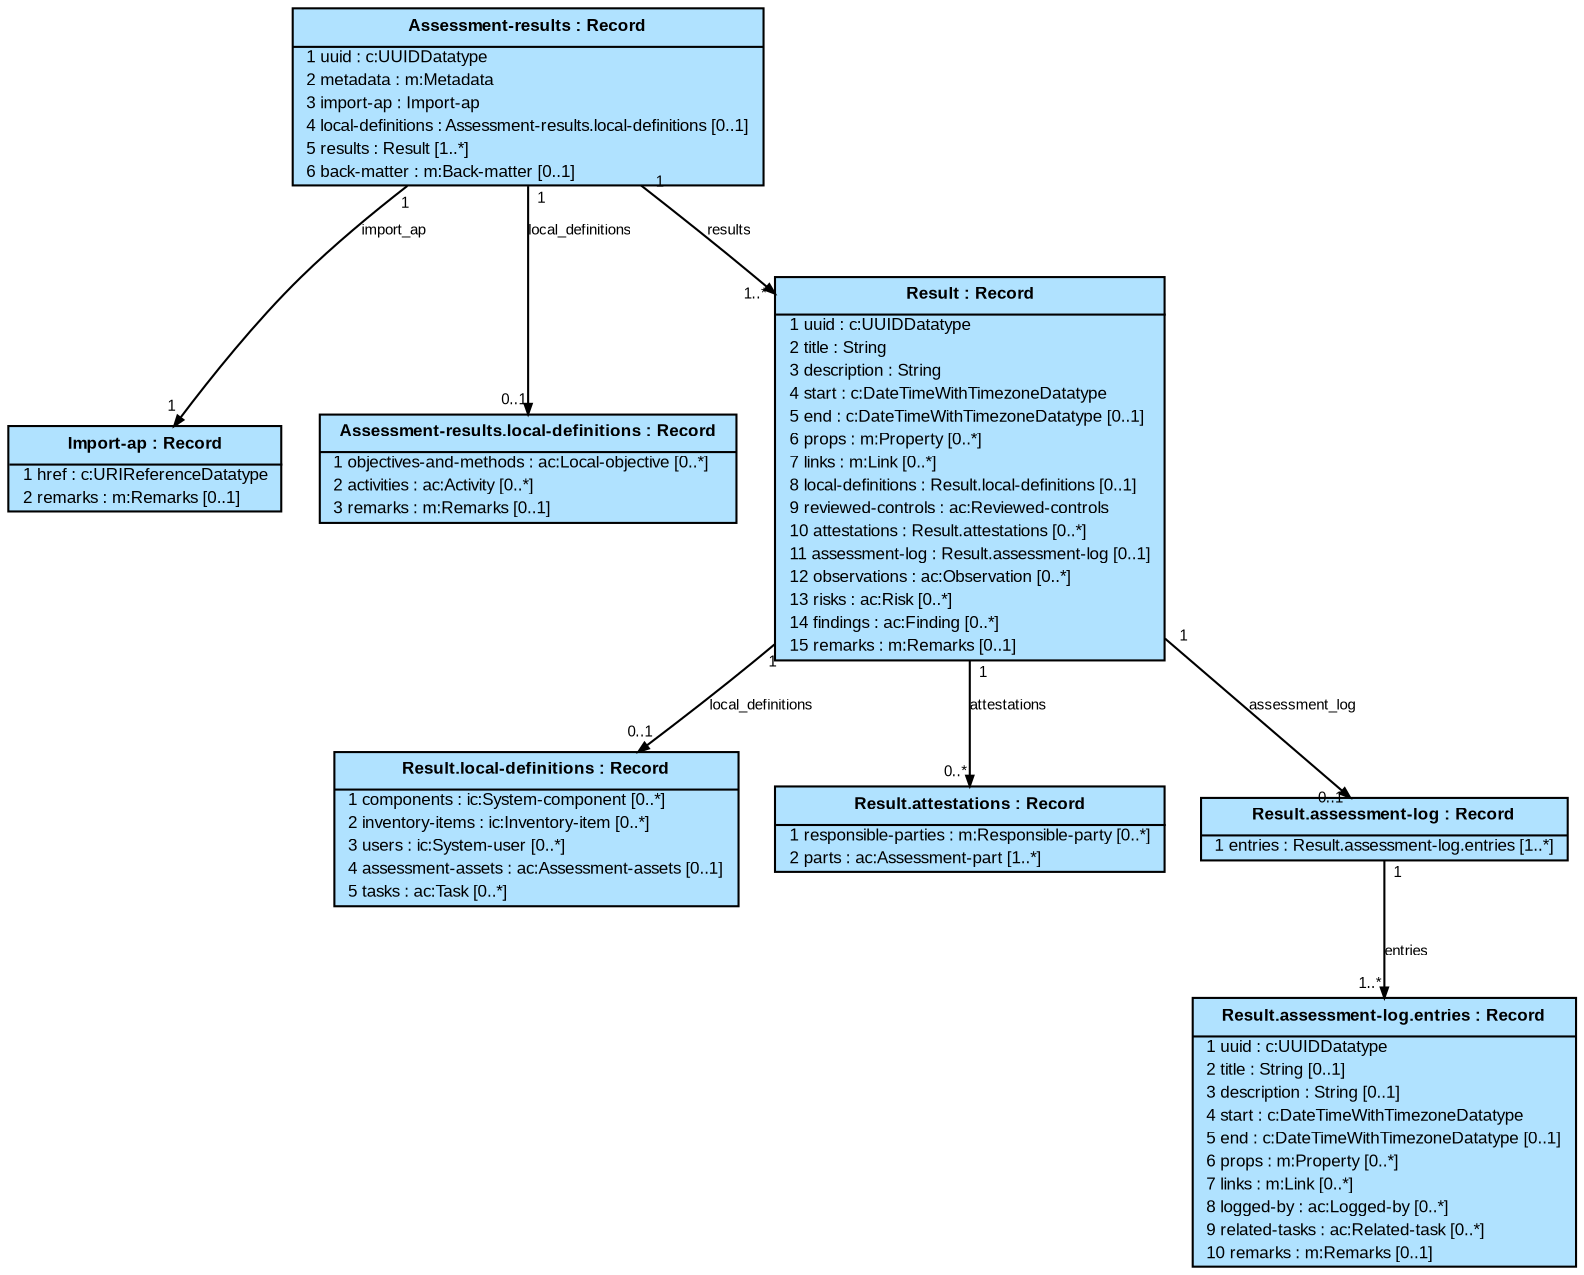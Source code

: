# package: http://csrc.nist.gov/ns/oscal/1.1.2/oscal-ar
# comment: OSCAL Assessment Results Model: JSON Schema
# roots: ['Assessment-results']
# config: {'$MaxString': 1000, '$Sys': '.', '$TypeName': '^[$A-Z][-.$A-Za-z0-9]{0,96}$', '$FieldName': '^[$a-z][-_$A-Za-z0-9]{0,63}$'}
# namespaces: [['m', 'http://csrc.nist.gov/ns/oscal/1.1.2/oscal-metadata'], ['cc', 'http://csrc.nist.gov/ns/oscal/1.1.2/oscal-control-common'], ['ic', 'http://csrc.nist.gov/ns/oscal/1.1.2/oscal-implementation-common'], ['ac', 'http://csrc.nist.gov/ns/oscal/1.1.2/oscal-assessment-common'], ['c', 'http://csrc.nist.gov/ns/oscal/1.1.2/oscal-common']]

digraph G {
  graph [fontname=Arial, fontsize=12];
  node [fontname=Arial, fontsize=8, shape=plain, style=filled, fillcolor=lightskyblue1];
  edge [fontname=Arial, fontsize=7, arrowsize=0.5, labelangle=45.0, labeldistance=0.9];
  bgcolor="transparent";

n0 [label=<<table cellborder="0" cellpadding="1" cellspacing="0">
<tr><td cellpadding="4"><b>  Assessment-results : Record  </b></td></tr><hr/>
  <tr><td align="left">  1 uuid : c:UUIDDatatype  </td></tr>
  <tr><td align="left">  2 metadata : m:Metadata  </td></tr>
  <tr><td align="left">  3 import-ap : Import-ap  </td></tr>
  <tr><td align="left">  4 local-definitions : Assessment-results.local-definitions [0..1]  </td></tr>
  <tr><td align="left">  5 results : Result [1..*]  </td></tr>
  <tr><td align="left">  6 back-matter : m:Back-matter [0..1]  </td></tr>
</table>>]

n1 [label=<<table cellborder="0" cellpadding="1" cellspacing="0">
<tr><td cellpadding="4"><b>  Import-ap : Record  </b></td></tr><hr/>
  <tr><td align="left">  1 href : c:URIReferenceDatatype  </td></tr>
  <tr><td align="left">  2 remarks : m:Remarks [0..1]  </td></tr>
</table>>]

n2 [label=<<table cellborder="0" cellpadding="1" cellspacing="0">
<tr><td cellpadding="4"><b>  Assessment-results.local-definitions : Record  </b></td></tr><hr/>
  <tr><td align="left">  1 objectives-and-methods : ac:Local-objective [0..*]  </td></tr>
  <tr><td align="left">  2 activities : ac:Activity [0..*]  </td></tr>
  <tr><td align="left">  3 remarks : m:Remarks [0..1]  </td></tr>
</table>>]

n3 [label=<<table cellborder="0" cellpadding="1" cellspacing="0">
<tr><td cellpadding="4"><b>  Result : Record  </b></td></tr><hr/>
  <tr><td align="left">  1 uuid : c:UUIDDatatype  </td></tr>
  <tr><td align="left">  2 title : String  </td></tr>
  <tr><td align="left">  3 description : String  </td></tr>
  <tr><td align="left">  4 start : c:DateTimeWithTimezoneDatatype  </td></tr>
  <tr><td align="left">  5 end : c:DateTimeWithTimezoneDatatype [0..1]  </td></tr>
  <tr><td align="left">  6 props : m:Property [0..*]  </td></tr>
  <tr><td align="left">  7 links : m:Link [0..*]  </td></tr>
  <tr><td align="left">  8 local-definitions : Result.local-definitions [0..1]  </td></tr>
  <tr><td align="left">  9 reviewed-controls : ac:Reviewed-controls  </td></tr>
  <tr><td align="left">  10 attestations : Result.attestations [0..*]  </td></tr>
  <tr><td align="left">  11 assessment-log : Result.assessment-log [0..1]  </td></tr>
  <tr><td align="left">  12 observations : ac:Observation [0..*]  </td></tr>
  <tr><td align="left">  13 risks : ac:Risk [0..*]  </td></tr>
  <tr><td align="left">  14 findings : ac:Finding [0..*]  </td></tr>
  <tr><td align="left">  15 remarks : m:Remarks [0..1]  </td></tr>
</table>>]

n4 [label=<<table cellborder="0" cellpadding="1" cellspacing="0">
<tr><td cellpadding="4"><b>  Result.local-definitions : Record  </b></td></tr><hr/>
  <tr><td align="left">  1 components : ic:System-component [0..*]  </td></tr>
  <tr><td align="left">  2 inventory-items : ic:Inventory-item [0..*]  </td></tr>
  <tr><td align="left">  3 users : ic:System-user [0..*]  </td></tr>
  <tr><td align="left">  4 assessment-assets : ac:Assessment-assets [0..1]  </td></tr>
  <tr><td align="left">  5 tasks : ac:Task [0..*]  </td></tr>
</table>>]

n5 [label=<<table cellborder="0" cellpadding="1" cellspacing="0">
<tr><td cellpadding="4"><b>  Result.attestations : Record  </b></td></tr><hr/>
  <tr><td align="left">  1 responsible-parties : m:Responsible-party [0..*]  </td></tr>
  <tr><td align="left">  2 parts : ac:Assessment-part [1..*]  </td></tr>
</table>>]

n6 [label=<<table cellborder="0" cellpadding="1" cellspacing="0">
<tr><td cellpadding="4"><b>  Result.assessment-log : Record  </b></td></tr><hr/>
  <tr><td align="left">  1 entries : Result.assessment-log.entries [1..*]  </td></tr>
</table>>]

n7 [label=<<table cellborder="0" cellpadding="1" cellspacing="0">
<tr><td cellpadding="4"><b>  Result.assessment-log.entries : Record  </b></td></tr><hr/>
  <tr><td align="left">  1 uuid : c:UUIDDatatype  </td></tr>
  <tr><td align="left">  2 title : String [0..1]  </td></tr>
  <tr><td align="left">  3 description : String [0..1]  </td></tr>
  <tr><td align="left">  4 start : c:DateTimeWithTimezoneDatatype  </td></tr>
  <tr><td align="left">  5 end : c:DateTimeWithTimezoneDatatype [0..1]  </td></tr>
  <tr><td align="left">  6 props : m:Property [0..*]  </td></tr>
  <tr><td align="left">  7 links : m:Link [0..*]  </td></tr>
  <tr><td align="left">  8 logged-by : ac:Logged-by [0..*]  </td></tr>
  <tr><td align="left">  9 related-tasks : ac:Related-task [0..*]  </td></tr>
  <tr><td align="left">  10 remarks : m:Remarks [0..1]  </td></tr>
</table>>]

  n0 -> n1 [label=import_ap, headlabel="1", taillabel="1"]
  n0 -> n2 [label=local_definitions, headlabel="0..1", taillabel="1"]
  n0 -> n3 [label=results, headlabel="1..*", taillabel="1"]
  n3 -> n4 [label=local_definitions, headlabel="0..1", taillabel="1"]
  n3 -> n5 [label=attestations, headlabel="0..*", taillabel="1"]
  n3 -> n6 [label=assessment_log, headlabel="0..1", taillabel="1"]
  n6 -> n7 [label=entries, headlabel="1..*", taillabel="1"]
}
